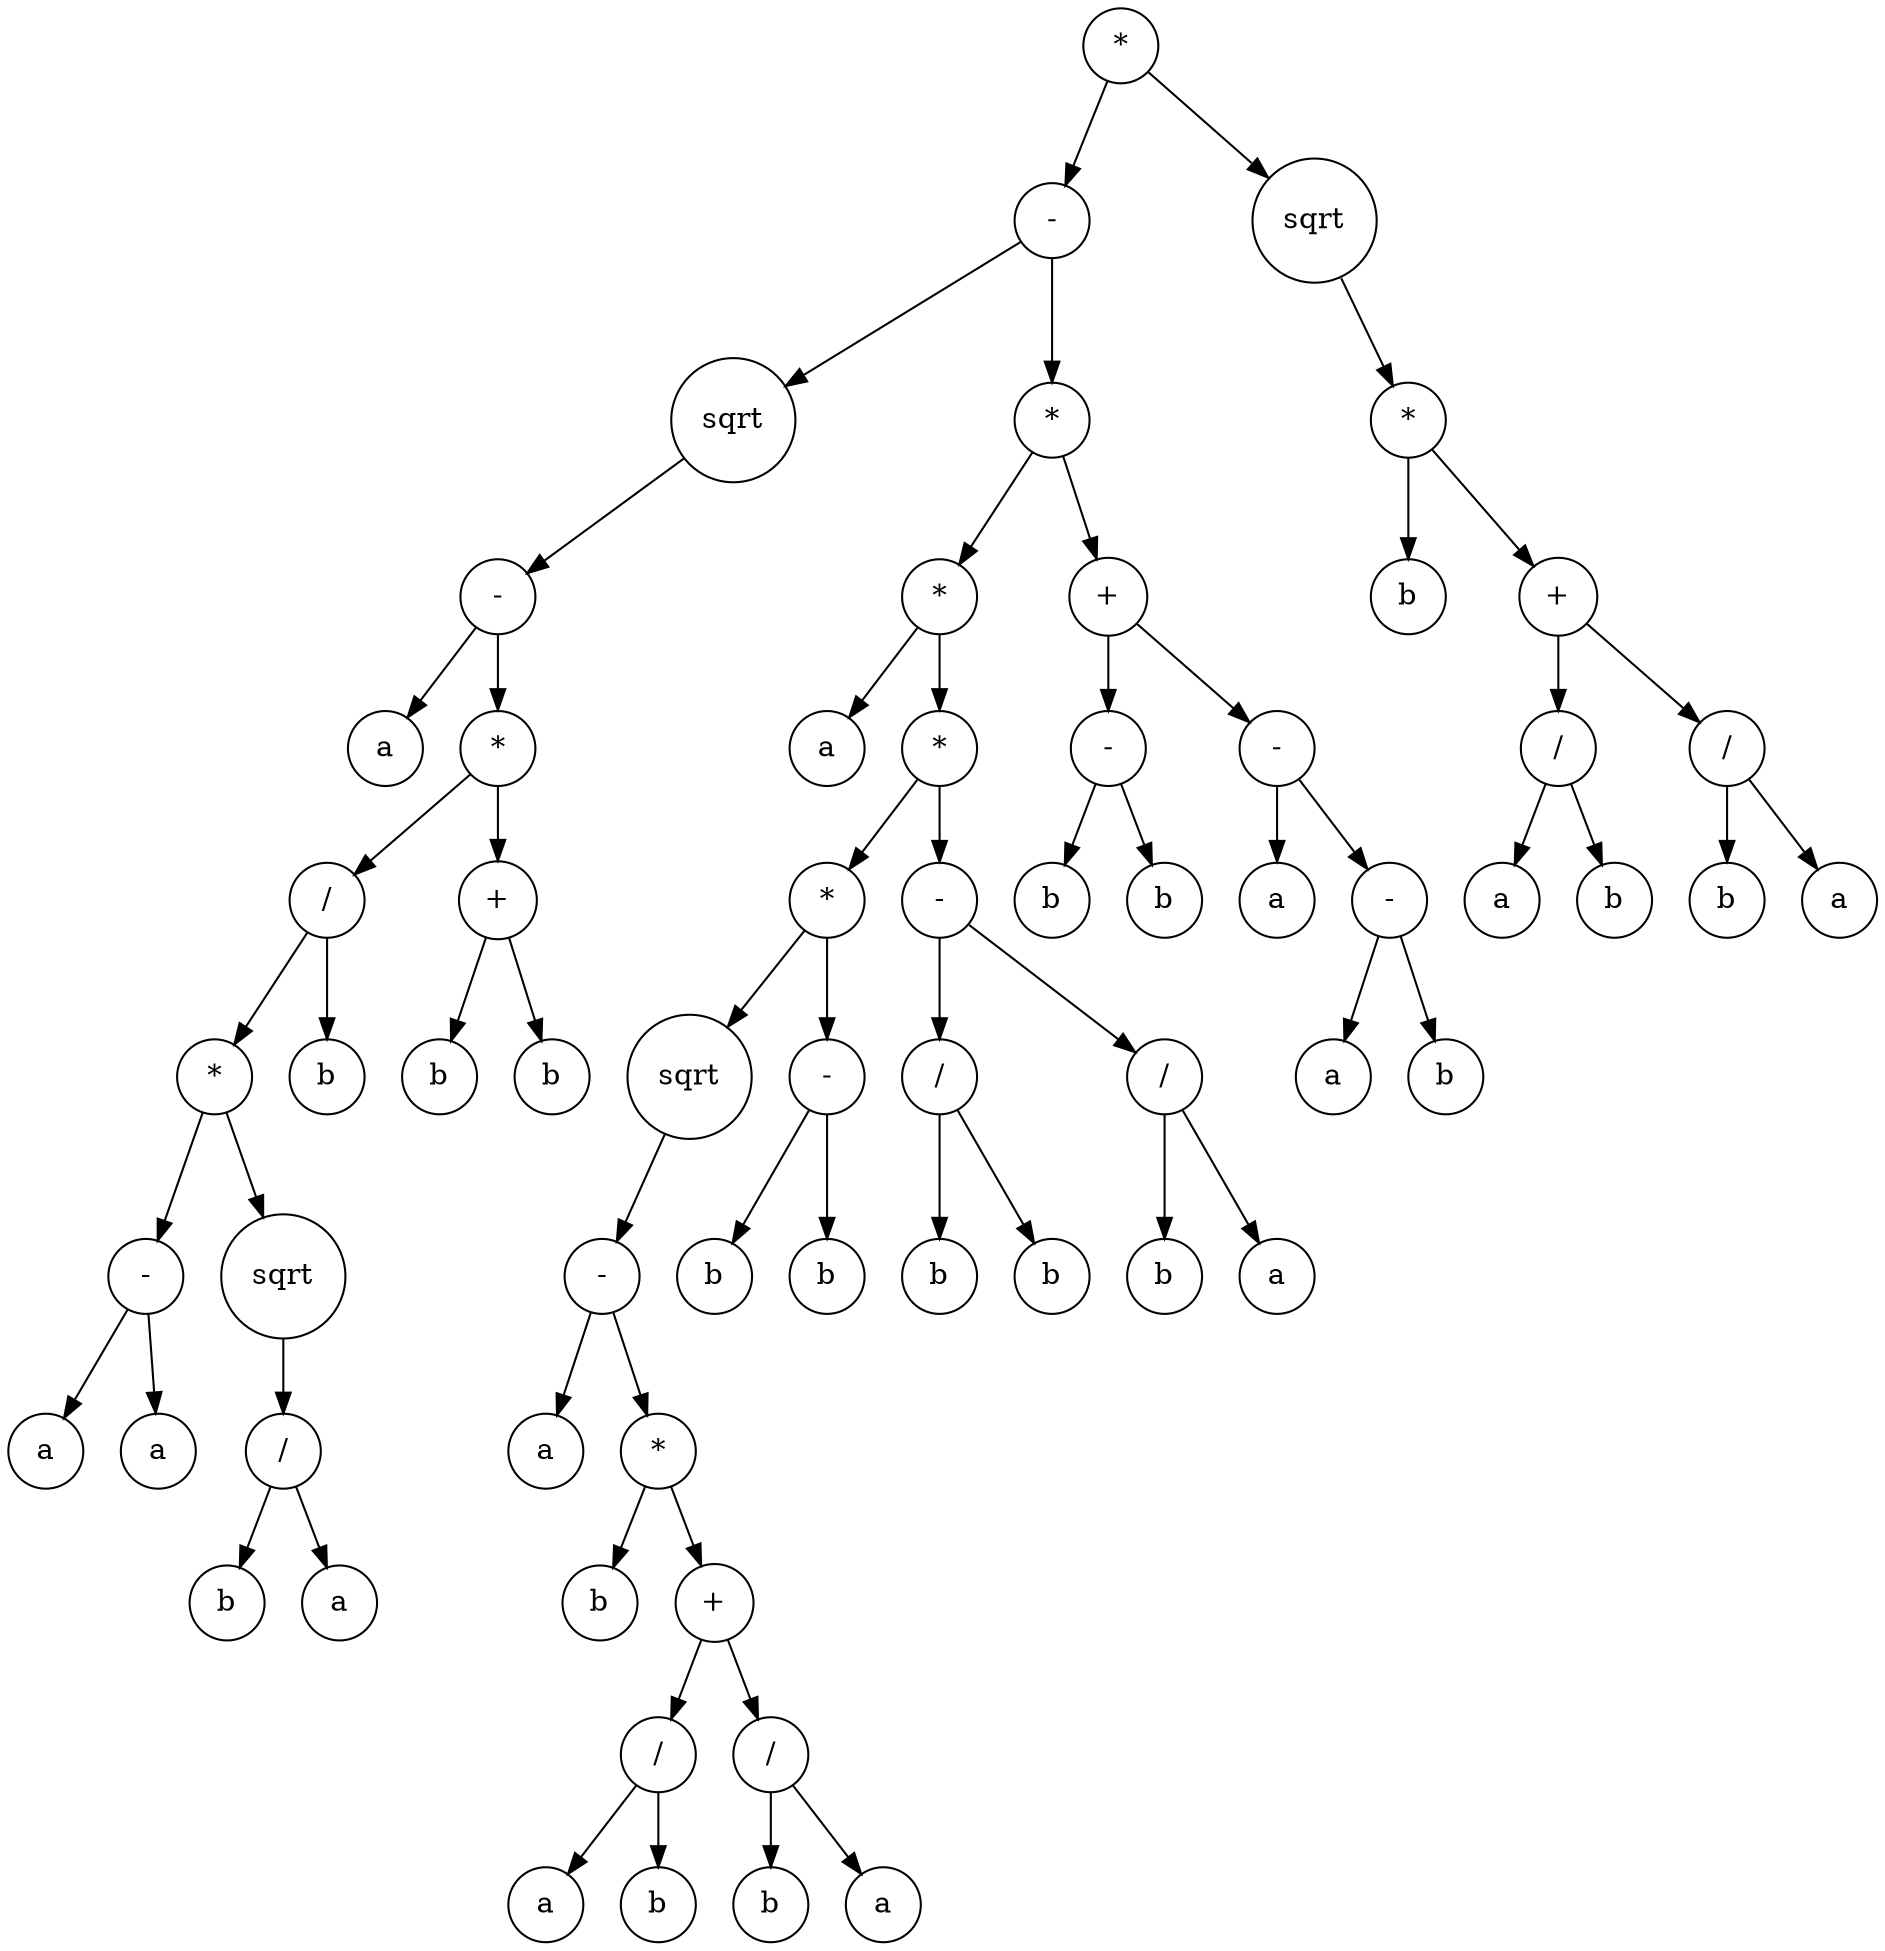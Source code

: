 digraph g {
graph [ordering=out];
node [shape=circle];
n[label = "*"];
n0[label = "-"];
n00[label = "sqrt"];
n000[label = "-"];
n0000[label = "a"];
n000 -> n0000;
n0001[label = "*"];
n00010[label = "/"];
n000100[label = "*"];
n0001000[label = "-"];
n00010000[label = "a"];
n0001000 -> n00010000;
n00010001[label = "a"];
n0001000 -> n00010001;
n000100 -> n0001000;
n0001001[label = "sqrt"];
n00010010[label = "/"];
n000100100[label = "b"];
n00010010 -> n000100100;
n000100101[label = "a"];
n00010010 -> n000100101;
n0001001 -> n00010010;
n000100 -> n0001001;
n00010 -> n000100;
n000101[label = "b"];
n00010 -> n000101;
n0001 -> n00010;
n00011[label = "+"];
n000110[label = "b"];
n00011 -> n000110;
n000111[label = "b"];
n00011 -> n000111;
n0001 -> n00011;
n000 -> n0001;
n00 -> n000;
n0 -> n00;
n01[label = "*"];
n010[label = "*"];
n0100[label = "a"];
n010 -> n0100;
n0101[label = "*"];
n01010[label = "*"];
n010100[label = "sqrt"];
n0101000[label = "-"];
n01010000[label = "a"];
n0101000 -> n01010000;
n01010001[label = "*"];
n010100010[label = "b"];
n01010001 -> n010100010;
n010100011[label = "+"];
n0101000110[label = "/"];
n01010001100[label = "a"];
n0101000110 -> n01010001100;
n01010001101[label = "b"];
n0101000110 -> n01010001101;
n010100011 -> n0101000110;
n0101000111[label = "/"];
n01010001110[label = "b"];
n0101000111 -> n01010001110;
n01010001111[label = "a"];
n0101000111 -> n01010001111;
n010100011 -> n0101000111;
n01010001 -> n010100011;
n0101000 -> n01010001;
n010100 -> n0101000;
n01010 -> n010100;
n010101[label = "-"];
n0101010[label = "b"];
n010101 -> n0101010;
n0101011[label = "b"];
n010101 -> n0101011;
n01010 -> n010101;
n0101 -> n01010;
n01011[label = "-"];
n010110[label = "/"];
n0101100[label = "b"];
n010110 -> n0101100;
n0101101[label = "b"];
n010110 -> n0101101;
n01011 -> n010110;
n010111[label = "/"];
n0101110[label = "b"];
n010111 -> n0101110;
n0101111[label = "a"];
n010111 -> n0101111;
n01011 -> n010111;
n0101 -> n01011;
n010 -> n0101;
n01 -> n010;
n011[label = "+"];
n0110[label = "-"];
n01100[label = "b"];
n0110 -> n01100;
n01101[label = "b"];
n0110 -> n01101;
n011 -> n0110;
n0111[label = "-"];
n01110[label = "a"];
n0111 -> n01110;
n01111[label = "-"];
n011110[label = "a"];
n01111 -> n011110;
n011111[label = "b"];
n01111 -> n011111;
n0111 -> n01111;
n011 -> n0111;
n01 -> n011;
n0 -> n01;
n -> n0;
n1[label = "sqrt"];
n10[label = "*"];
n100[label = "b"];
n10 -> n100;
n101[label = "+"];
n1010[label = "/"];
n10100[label = "a"];
n1010 -> n10100;
n10101[label = "b"];
n1010 -> n10101;
n101 -> n1010;
n1011[label = "/"];
n10110[label = "b"];
n1011 -> n10110;
n10111[label = "a"];
n1011 -> n10111;
n101 -> n1011;
n10 -> n101;
n1 -> n10;
n -> n1;
}
